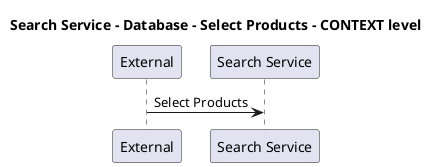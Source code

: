 @startuml

title Search Service - Database - Select Products - CONTEXT level

participant "External" as C4InterFlow.SoftwareSystems.ExternalSystem
participant "Search Service" as ECommercePlatform.SoftwareSystems.SearchService

C4InterFlow.SoftwareSystems.ExternalSystem -> ECommercePlatform.SoftwareSystems.SearchService : Select Products


@enduml
